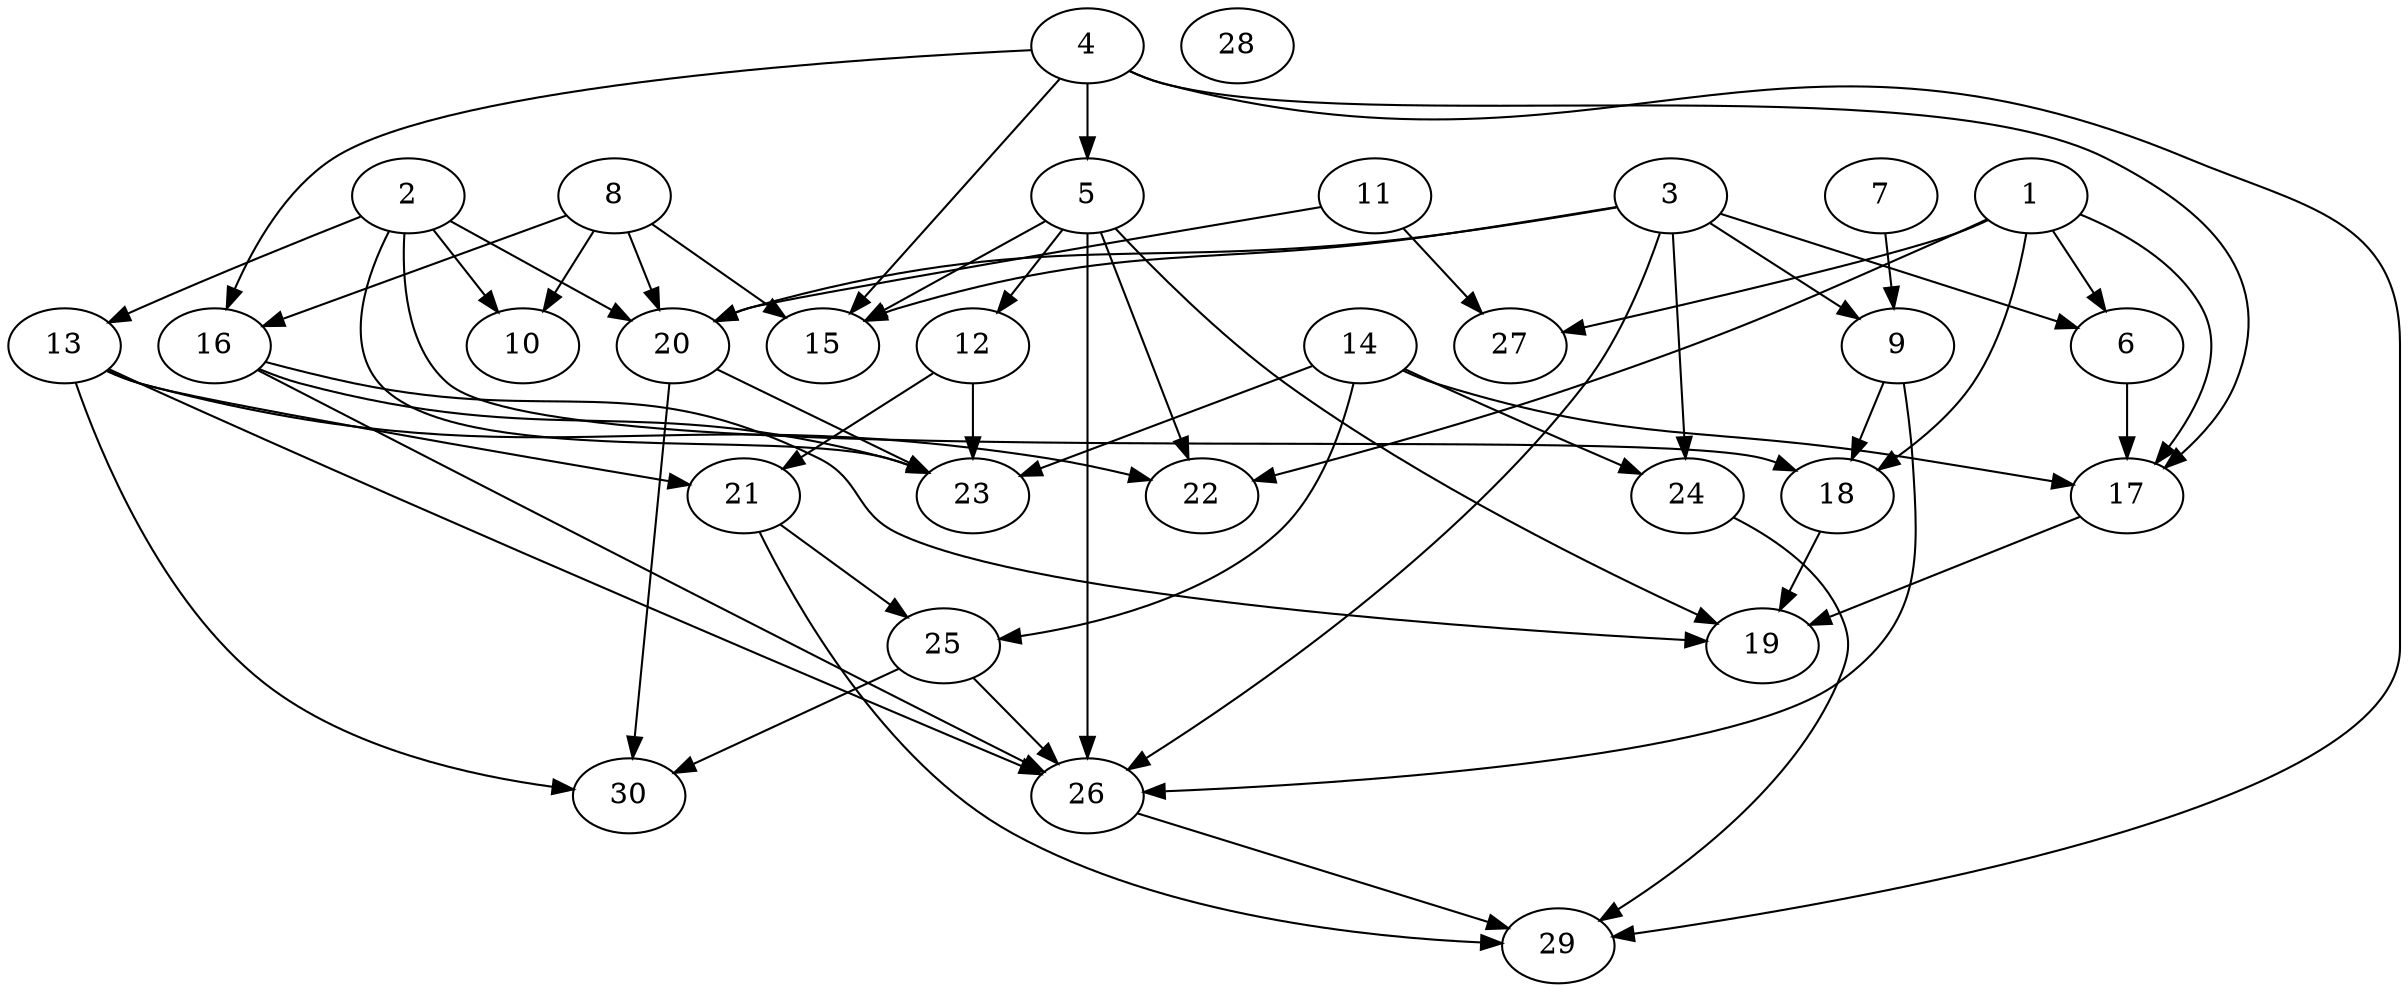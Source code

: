 digraph "core_8p_gb_Random_Nodes_30_Density_1.97_CCR_1.83_WeightType_Random_schedule.gxl" {
	1	 [Weight=8];
	6	 [Weight=2];
	1 -> 6	 [Weight=8];
	17	 [Weight=6];
	1 -> 17	 [Weight=5];
	18	 [Weight=4];
	1 -> 18	 [Weight=4];
	22	 [Weight=4];
	1 -> 22	 [Weight=10];
	27	 [Weight=10];
	1 -> 27	 [Weight=10];
	2	 [Weight=7];
	10	 [Weight=5];
	2 -> 10	 [Weight=3];
	13	 [Weight=9];
	2 -> 13	 [Weight=9];
	2 -> 18	 [Weight=3];
	20	 [Weight=6];
	2 -> 20	 [Weight=2];
	23	 [Weight=9];
	2 -> 23	 [Weight=10];
	3	 [Weight=6];
	3 -> 6	 [Weight=6];
	9	 [Weight=10];
	3 -> 9	 [Weight=10];
	15	 [Weight=4];
	3 -> 15	 [Weight=6];
	3 -> 20	 [Weight=3];
	24	 [Weight=3];
	3 -> 24	 [Weight=9];
	26	 [Weight=3];
	3 -> 26	 [Weight=4];
	4	 [Weight=6];
	5	 [Weight=8];
	4 -> 5	 [Weight=3];
	4 -> 15	 [Weight=8];
	16	 [Weight=10];
	4 -> 16	 [Weight=6];
	4 -> 17	 [Weight=6];
	29	 [Weight=9];
	4 -> 29	 [Weight=2];
	12	 [Weight=9];
	5 -> 12	 [Weight=6];
	5 -> 15	 [Weight=4];
	19	 [Weight=7];
	5 -> 19	 [Weight=10];
	5 -> 22	 [Weight=8];
	5 -> 26	 [Weight=2];
	6 -> 17	 [Weight=5];
	7	 [Weight=7];
	7 -> 9	 [Weight=2];
	8	 [Weight=2];
	8 -> 10	 [Weight=4];
	8 -> 15	 [Weight=10];
	8 -> 16	 [Weight=3];
	8 -> 20	 [Weight=9];
	9 -> 18	 [Weight=4];
	9 -> 26	 [Weight=5];
	11	 [Weight=9];
	11 -> 20	 [Weight=10];
	11 -> 27	 [Weight=4];
	21	 [Weight=10];
	12 -> 21	 [Weight=7];
	12 -> 23	 [Weight=6];
	13 -> 21	 [Weight=9];
	13 -> 22	 [Weight=7];
	13 -> 26	 [Weight=6];
	30	 [Weight=6];
	13 -> 30	 [Weight=10];
	14	 [Weight=9];
	14 -> 17	 [Weight=3];
	14 -> 23	 [Weight=8];
	14 -> 24	 [Weight=8];
	25	 [Weight=8];
	14 -> 25	 [Weight=3];
	16 -> 19	 [Weight=6];
	16 -> 23	 [Weight=5];
	16 -> 26	 [Weight=5];
	17 -> 19	 [Weight=6];
	18 -> 19	 [Weight=10];
	20 -> 23	 [Weight=10];
	20 -> 30	 [Weight=9];
	21 -> 25	 [Weight=3];
	21 -> 29	 [Weight=3];
	24 -> 29	 [Weight=7];
	25 -> 26	 [Weight=7];
	25 -> 30	 [Weight=8];
	26 -> 29	 [Weight=6];
	28	 [Weight=3];
}

